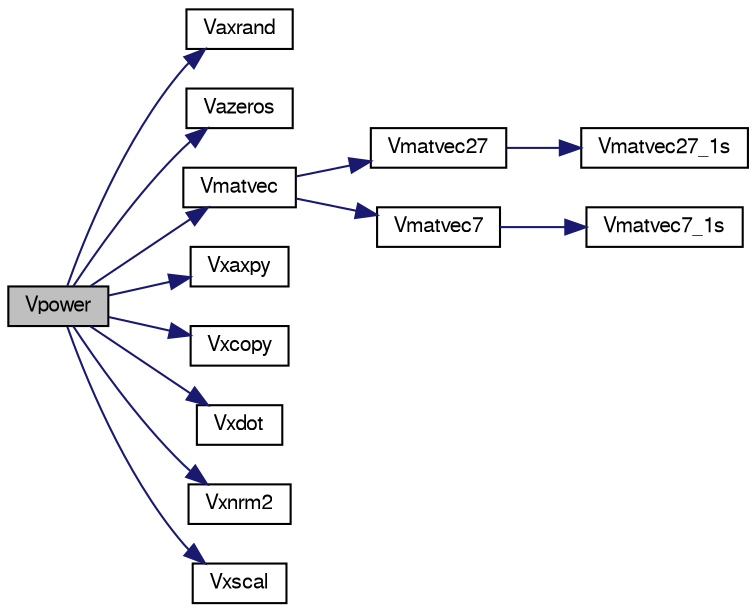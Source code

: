 digraph G
{
  edge [fontname="FreeSans",fontsize="10",labelfontname="FreeSans",labelfontsize="10"];
  node [fontname="FreeSans",fontsize="10",shape=record];
  rankdir=LR;
  Node1 [label="Vpower",height=0.2,width=0.4,color="black", fillcolor="grey75", style="filled" fontcolor="black"];
  Node1 -> Node2 [color="midnightblue",fontsize="10",style="solid",fontname="FreeSans"];
  Node2 [label="Vaxrand",height=0.2,width=0.4,color="black", fillcolor="white", style="filled",URL="$mikpckd_8c.html#ab55dc8ffa3b957de1a774db74d770ea0",tooltip="Fill grid function with random values, including boundary values."];
  Node1 -> Node3 [color="midnightblue",fontsize="10",style="solid",fontname="FreeSans"];
  Node3 [label="Vazeros",height=0.2,width=0.4,color="black", fillcolor="white", style="filled",URL="$mikpckd_8c.html#aef847ec9dd6d9773b19250a24f58cd83",tooltip="Zero out operation for a grid function, including boundary values."];
  Node1 -> Node4 [color="midnightblue",fontsize="10",style="solid",fontname="FreeSans"];
  Node4 [label="Vmatvec",height=0.2,width=0.4,color="black", fillcolor="white", style="filled",URL="$group___p_m_g_c.html#ga3550f412c9793915998671c2c0b8df4f",tooltip="Matrix-vector multiplication routines."];
  Node4 -> Node5 [color="midnightblue",fontsize="10",style="solid",fontname="FreeSans"];
  Node5 [label="Vmatvec27",height=0.2,width=0.4,color="black", fillcolor="white", style="filled",URL="$matvecd_8c.html#aa1dd27fe99292c3b0e64560795980579"];
  Node5 -> Node6 [color="midnightblue",fontsize="10",style="solid",fontname="FreeSans"];
  Node6 [label="Vmatvec27_1s",height=0.2,width=0.4,color="black", fillcolor="white", style="filled",URL="$matvecd_8c.html#aaaa17b9361384eeed8488039a492c9e2"];
  Node4 -> Node7 [color="midnightblue",fontsize="10",style="solid",fontname="FreeSans"];
  Node7 [label="Vmatvec7",height=0.2,width=0.4,color="black", fillcolor="white", style="filled",URL="$matvecd_8c.html#a03c4d05974cf672d82e2bc37b3b55444"];
  Node7 -> Node8 [color="midnightblue",fontsize="10",style="solid",fontname="FreeSans"];
  Node8 [label="Vmatvec7_1s",height=0.2,width=0.4,color="black", fillcolor="white", style="filled",URL="$matvecd_8c.html#a7cdea00c982b9b4ef1e9de29f92045fb"];
  Node1 -> Node9 [color="midnightblue",fontsize="10",style="solid",fontname="FreeSans"];
  Node9 [label="Vxaxpy",height=0.2,width=0.4,color="black", fillcolor="white", style="filled",URL="$mikpckd_8c.html#a357bc5ff97764263ab65b864a9fb2bd4",tooltip="saxpy operation for a grid function with boundary values."];
  Node1 -> Node10 [color="midnightblue",fontsize="10",style="solid",fontname="FreeSans"];
  Node10 [label="Vxcopy",height=0.2,width=0.4,color="black", fillcolor="white", style="filled",URL="$group___p_m_g_c.html#ga964d91008dba76f460e36b9a207fb2af",tooltip="A collection of useful low-level routines (timing, etc)."];
  Node1 -> Node11 [color="midnightblue",fontsize="10",style="solid",fontname="FreeSans"];
  Node11 [label="Vxdot",height=0.2,width=0.4,color="black", fillcolor="white", style="filled",URL="$mikpckd_8c.html#a835e0deca8e3cbfbc735369e7885f255",tooltip="Inner product operation for a grid function with boundary values."];
  Node1 -> Node12 [color="midnightblue",fontsize="10",style="solid",fontname="FreeSans"];
  Node12 [label="Vxnrm2",height=0.2,width=0.4,color="black", fillcolor="white", style="filled",URL="$mikpckd_8c.html#a5e9af2a16f77c9082534cd41f3134c51",tooltip="Norm operation for a grid function with boundary values."];
  Node1 -> Node13 [color="midnightblue",fontsize="10",style="solid",fontname="FreeSans"];
  Node13 [label="Vxscal",height=0.2,width=0.4,color="black", fillcolor="white", style="filled",URL="$mikpckd_8c.html#ad50204651fc18777116ab7ceb1f9da8a",tooltip="Scale operation for a grid function with boundary values."];
}

